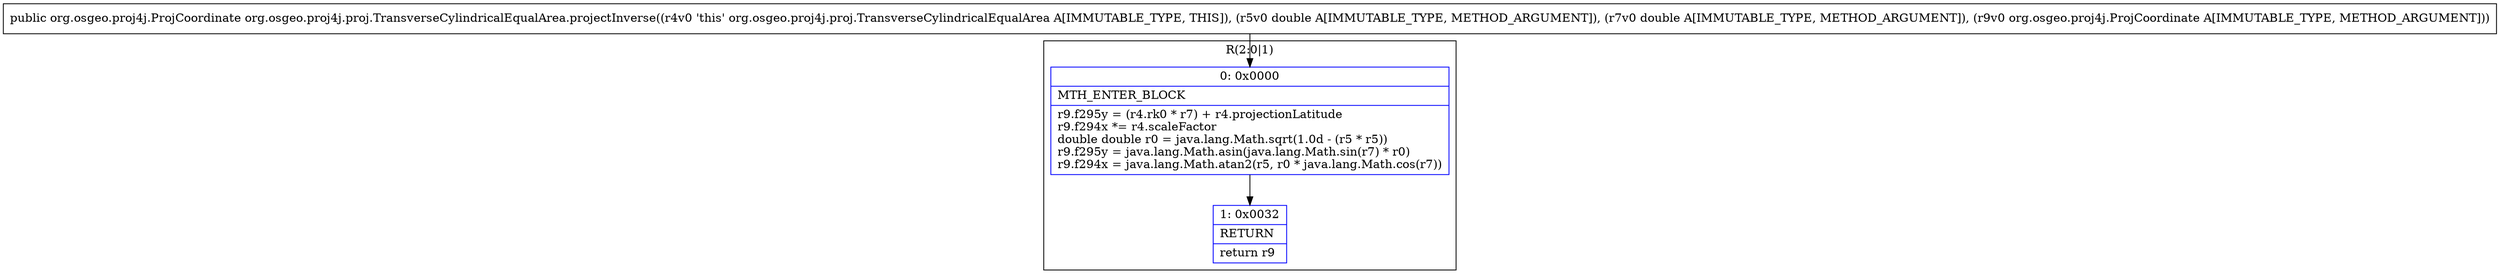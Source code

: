 digraph "CFG fororg.osgeo.proj4j.proj.TransverseCylindricalEqualArea.projectInverse(DDLorg\/osgeo\/proj4j\/ProjCoordinate;)Lorg\/osgeo\/proj4j\/ProjCoordinate;" {
subgraph cluster_Region_1550792623 {
label = "R(2:0|1)";
node [shape=record,color=blue];
Node_0 [shape=record,label="{0\:\ 0x0000|MTH_ENTER_BLOCK\l|r9.f295y = (r4.rk0 * r7) + r4.projectionLatitude\lr9.f294x *= r4.scaleFactor\ldouble double r0 = java.lang.Math.sqrt(1.0d \- (r5 * r5))\lr9.f295y = java.lang.Math.asin(java.lang.Math.sin(r7) * r0)\lr9.f294x = java.lang.Math.atan2(r5, r0 * java.lang.Math.cos(r7))\l}"];
Node_1 [shape=record,label="{1\:\ 0x0032|RETURN\l|return r9\l}"];
}
MethodNode[shape=record,label="{public org.osgeo.proj4j.ProjCoordinate org.osgeo.proj4j.proj.TransverseCylindricalEqualArea.projectInverse((r4v0 'this' org.osgeo.proj4j.proj.TransverseCylindricalEqualArea A[IMMUTABLE_TYPE, THIS]), (r5v0 double A[IMMUTABLE_TYPE, METHOD_ARGUMENT]), (r7v0 double A[IMMUTABLE_TYPE, METHOD_ARGUMENT]), (r9v0 org.osgeo.proj4j.ProjCoordinate A[IMMUTABLE_TYPE, METHOD_ARGUMENT])) }"];
MethodNode -> Node_0;
Node_0 -> Node_1;
}

